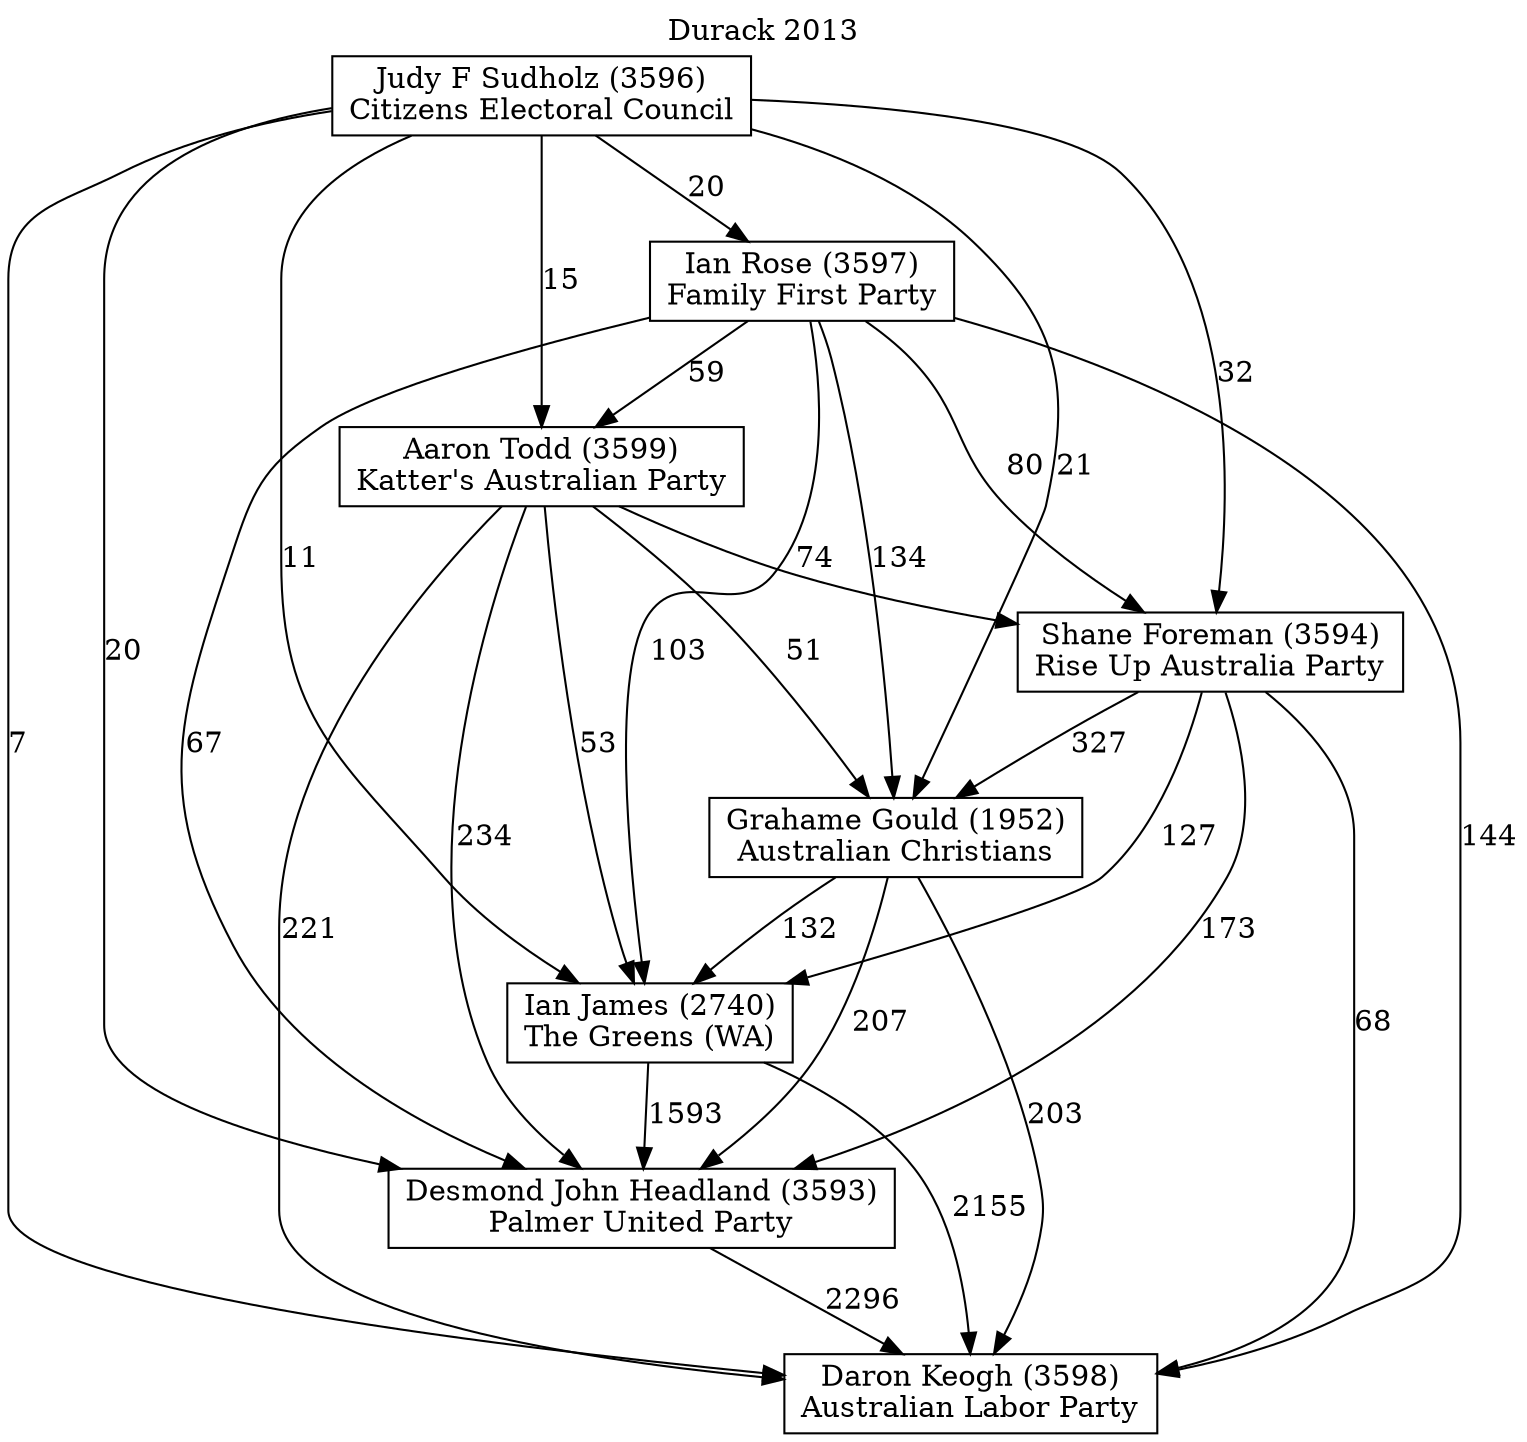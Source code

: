 // House preference flow
digraph "Daron Keogh (3598)_Durack_2013" {
	graph [label="Durack 2013" labelloc=t mclimit=10]
	node [shape=box]
	"Aaron Todd (3599)" [label="Aaron Todd (3599)
Katter's Australian Party"]
	"Daron Keogh (3598)" [label="Daron Keogh (3598)
Australian Labor Party"]
	"Desmond John Headland (3593)" [label="Desmond John Headland (3593)
Palmer United Party"]
	"Grahame Gould (1952)" [label="Grahame Gould (1952)
Australian Christians"]
	"Ian James (2740)" [label="Ian James (2740)
The Greens (WA)"]
	"Ian Rose (3597)" [label="Ian Rose (3597)
Family First Party"]
	"Judy F Sudholz (3596)" [label="Judy F Sudholz (3596)
Citizens Electoral Council"]
	"Shane Foreman (3594)" [label="Shane Foreman (3594)
Rise Up Australia Party"]
	"Aaron Todd (3599)" -> "Daron Keogh (3598)" [label=221]
	"Aaron Todd (3599)" -> "Desmond John Headland (3593)" [label=234]
	"Aaron Todd (3599)" -> "Grahame Gould (1952)" [label=51]
	"Aaron Todd (3599)" -> "Ian James (2740)" [label=53]
	"Aaron Todd (3599)" -> "Shane Foreman (3594)" [label=74]
	"Desmond John Headland (3593)" -> "Daron Keogh (3598)" [label=2296]
	"Grahame Gould (1952)" -> "Daron Keogh (3598)" [label=203]
	"Grahame Gould (1952)" -> "Desmond John Headland (3593)" [label=207]
	"Grahame Gould (1952)" -> "Ian James (2740)" [label=132]
	"Ian James (2740)" -> "Daron Keogh (3598)" [label=2155]
	"Ian James (2740)" -> "Desmond John Headland (3593)" [label=1593]
	"Ian Rose (3597)" -> "Aaron Todd (3599)" [label=59]
	"Ian Rose (3597)" -> "Daron Keogh (3598)" [label=144]
	"Ian Rose (3597)" -> "Desmond John Headland (3593)" [label=67]
	"Ian Rose (3597)" -> "Grahame Gould (1952)" [label=134]
	"Ian Rose (3597)" -> "Ian James (2740)" [label=103]
	"Ian Rose (3597)" -> "Shane Foreman (3594)" [label=80]
	"Judy F Sudholz (3596)" -> "Aaron Todd (3599)" [label=15]
	"Judy F Sudholz (3596)" -> "Daron Keogh (3598)" [label=7]
	"Judy F Sudholz (3596)" -> "Desmond John Headland (3593)" [label=20]
	"Judy F Sudholz (3596)" -> "Grahame Gould (1952)" [label=21]
	"Judy F Sudholz (3596)" -> "Ian James (2740)" [label=11]
	"Judy F Sudholz (3596)" -> "Ian Rose (3597)" [label=20]
	"Judy F Sudholz (3596)" -> "Shane Foreman (3594)" [label=32]
	"Shane Foreman (3594)" -> "Daron Keogh (3598)" [label=68]
	"Shane Foreman (3594)" -> "Desmond John Headland (3593)" [label=173]
	"Shane Foreman (3594)" -> "Grahame Gould (1952)" [label=327]
	"Shane Foreman (3594)" -> "Ian James (2740)" [label=127]
}
